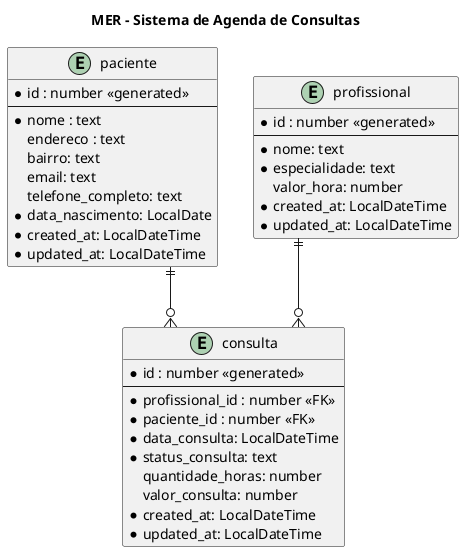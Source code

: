 @startuml diagram

title MER - Sistema de Agenda de Consultas

skinparam linetype ortho

entity "paciente" as paciente {
  *id : number <<generated>>
  --
  *nome : text
  endereco : text
  bairro: text
  email: text
  telefone_completo: text
  *data_nascimento: LocalDate
  *created_at: LocalDateTime
  *updated_at: LocalDateTime
}

entity "profissional" as profissional {
  *id : number <<generated>>
  --
  *nome: text
  *especialidade: text
  valor_hora: number
  *created_at: LocalDateTime
  *updated_at: LocalDateTime
}

entity "consulta" as consulta {
  *id : number <<generated>>
  --
  *profissional_id : number <<FK>>
  *paciente_id : number <<FK>>
  *data_consulta: LocalDateTime
  *status_consulta: text
  quantidade_horas: number
  valor_consulta: number
  *created_at: LocalDateTime
  *updated_at: LocalDateTime
}

paciente ||--o{ consulta
profissional ||--o{ consulta

@enduml
